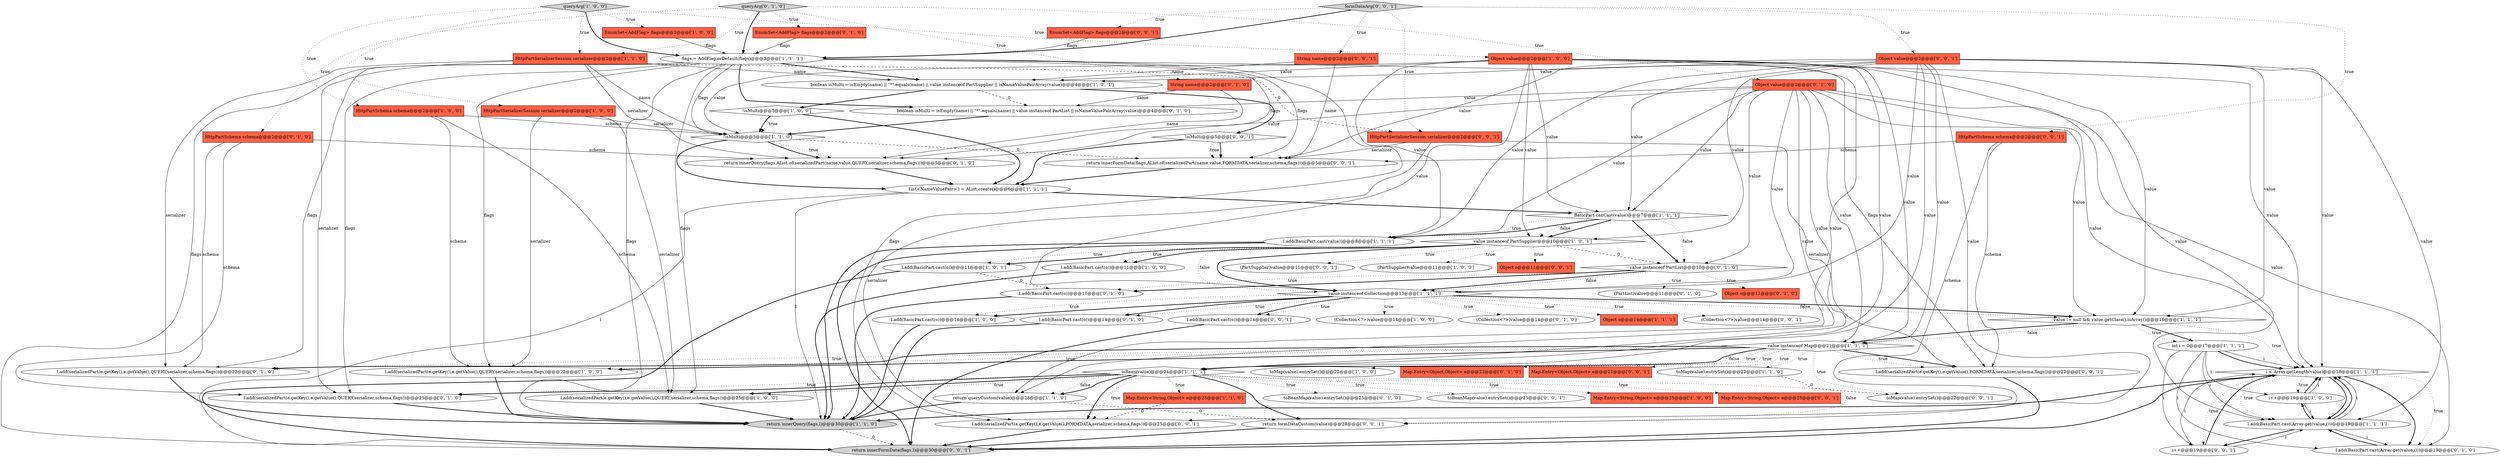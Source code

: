 digraph {
14 [style = filled, label = "l.add(BasicPart.cast(o))@@@11@@@['1', '0', '1']", fillcolor = white, shape = ellipse image = "AAA0AAABBB1BBB"];
36 [style = filled, label = "l.add(BasicPart.cast(o))@@@14@@@['0', '1', '0']", fillcolor = white, shape = ellipse image = "AAA0AAABBB2BBB"];
42 [style = filled, label = "HttpPartSchema schema@@@2@@@['0', '1', '0']", fillcolor = tomato, shape = box image = "AAA0AAABBB2BBB"];
2 [style = filled, label = "HttpPartSchema schema@@@2@@@['1', '0', '0']", fillcolor = tomato, shape = box image = "AAA0AAABBB1BBB"];
68 [style = filled, label = "l.add(BasicPart.cast(o))@@@14@@@['0', '0', '1']", fillcolor = white, shape = ellipse image = "AAA0AAABBB3BBB"];
51 [style = filled, label = "boolean isMulti = isEmpty(name) || \"*\".equals(name) || value instanceof PartList || isNameValuePairArray(value)@@@4@@@['0', '1', '0']", fillcolor = white, shape = ellipse image = "AAA1AAABBB2BBB"];
55 [style = filled, label = "(PartSupplier)value@@@11@@@['0', '0', '1']", fillcolor = white, shape = ellipse image = "AAA0AAABBB3BBB"];
58 [style = filled, label = "Map.Entry<Object,Object> e@@@22@@@['0', '0', '1']", fillcolor = tomato, shape = box image = "AAA0AAABBB3BBB"];
56 [style = filled, label = "Object value@@@2@@@['0', '0', '1']", fillcolor = tomato, shape = box image = "AAA0AAABBB3BBB"];
64 [style = filled, label = "EnumSet<AddFlag> flags@@@2@@@['0', '0', '1']", fillcolor = tomato, shape = box image = "AAA0AAABBB3BBB"];
43 [style = filled, label = "l.add(serializedPart(e.getKey(),e.getValue(),QUERY,serializer,schema,flags))@@@22@@@['0', '1', '0']", fillcolor = white, shape = ellipse image = "AAA0AAABBB2BBB"];
66 [style = filled, label = "l.add(serializedPart(e.getKey(),e.getValue(),FORMDATA,serializer,schema,flags))@@@25@@@['0', '0', '1']", fillcolor = white, shape = ellipse image = "AAA0AAABBB3BBB"];
53 [style = filled, label = "value instanceof PartList@@@10@@@['0', '1', '0']", fillcolor = white, shape = diamond image = "AAA1AAABBB2BBB"];
20 [style = filled, label = "BasicPart.canCast(value)@@@7@@@['1', '1', '1']", fillcolor = white, shape = diamond image = "AAA0AAABBB1BBB"];
16 [style = filled, label = "Object o@@@14@@@['1', '1', '1']", fillcolor = tomato, shape = box image = "AAA0AAABBB1BBB"];
8 [style = filled, label = "isBean(value)@@@24@@@['1', '1', '1']", fillcolor = white, shape = diamond image = "AAA0AAABBB1BBB"];
19 [style = filled, label = "!isMulti@@@5@@@['1', '1', '0']", fillcolor = white, shape = diamond image = "AAA0AAABBB1BBB"];
24 [style = filled, label = "List<NameValuePair> l = AList.create()@@@6@@@['1', '1', '1']", fillcolor = white, shape = ellipse image = "AAA0AAABBB1BBB"];
25 [style = filled, label = "toMap(value).entrySet()@@@22@@@['1', '0', '0']", fillcolor = white, shape = ellipse image = "AAA0AAABBB1BBB"];
30 [style = filled, label = "toMap(value).entrySet()@@@22@@@['1', '1', '0']", fillcolor = white, shape = ellipse image = "AAA0AAABBB1BBB"];
31 [style = filled, label = "value instanceof Map@@@21@@@['1', '1', '1']", fillcolor = white, shape = diamond image = "AAA0AAABBB1BBB"];
5 [style = filled, label = "l.add(BasicPart.cast(o))@@@14@@@['1', '0', '0']", fillcolor = white, shape = ellipse image = "AAA0AAABBB1BBB"];
52 [style = filled, label = "toBeanMap(value).entrySet()@@@25@@@['0', '1', '0']", fillcolor = white, shape = ellipse image = "AAA0AAABBB2BBB"];
21 [style = filled, label = "HttpPartSerializerSession serializer@@@2@@@['1', '1', '0']", fillcolor = tomato, shape = box image = "AAA0AAABBB1BBB"];
23 [style = filled, label = "int i = 0@@@17@@@['1', '1', '1']", fillcolor = white, shape = ellipse image = "AAA0AAABBB1BBB"];
3 [style = filled, label = "i < Array.getLength(value)@@@18@@@['1', '1', '1']", fillcolor = white, shape = diamond image = "AAA0AAABBB1BBB"];
72 [style = filled, label = "return innerFormData(flags,l)@@@30@@@['0', '0', '1']", fillcolor = lightgray, shape = ellipse image = "AAA0AAABBB3BBB"];
7 [style = filled, label = "EnumSet<AddFlag> flags@@@2@@@['1', '0', '0']", fillcolor = tomato, shape = box image = "AAA0AAABBB1BBB"];
26 [style = filled, label = "Map.Entry<String,Object> e@@@25@@@['1', '1', '0']", fillcolor = tomato, shape = box image = "AAA0AAABBB1BBB"];
27 [style = filled, label = "flags = AddFlag.orDefault(flags)@@@3@@@['1', '1', '1']", fillcolor = white, shape = ellipse image = "AAA0AAABBB1BBB"];
33 [style = filled, label = "return innerQuery(flags,l)@@@30@@@['1', '1', '0']", fillcolor = lightgray, shape = ellipse image = "AAA0AAABBB1BBB"];
35 [style = filled, label = "value instanceof PartSupplier@@@10@@@['1', '0', '1']", fillcolor = white, shape = diamond image = "AAA0AAABBB1BBB"];
59 [style = filled, label = "toBeanMap(value).entrySet()@@@25@@@['0', '0', '1']", fillcolor = white, shape = ellipse image = "AAA0AAABBB3BBB"];
38 [style = filled, label = "(PartList)value@@@11@@@['0', '1', '0']", fillcolor = white, shape = ellipse image = "AAA0AAABBB2BBB"];
12 [style = filled, label = "Map.Entry<String,Object> e@@@25@@@['1', '0', '0']", fillcolor = tomato, shape = box image = "AAA0AAABBB1BBB"];
18 [style = filled, label = "!isMulti@@@5@@@['1', '0', '0']", fillcolor = white, shape = diamond image = "AAA0AAABBB1BBB"];
11 [style = filled, label = "l.add(BasicPart.cast(o))@@@11@@@['1', '0', '0']", fillcolor = white, shape = ellipse image = "AAA0AAABBB1BBB"];
63 [style = filled, label = "(Collection<?>)value@@@14@@@['0', '0', '1']", fillcolor = white, shape = ellipse image = "AAA0AAABBB3BBB"];
45 [style = filled, label = "l.add(serializedPart(e.getKey(),e.getValue(),QUERY,serializer,schema,flags))@@@25@@@['0', '1', '0']", fillcolor = white, shape = ellipse image = "AAA0AAABBB2BBB"];
50 [style = filled, label = "l.add(BasicPart.cast(o))@@@11@@@['0', '1', '0']", fillcolor = white, shape = ellipse image = "AAA1AAABBB2BBB"];
61 [style = filled, label = "return innerFormData(flags,AList.of(serializedPart(name,value,FORMDATA,serializer,schema,flags)))@@@5@@@['0', '0', '1']", fillcolor = white, shape = ellipse image = "AAA0AAABBB3BBB"];
0 [style = filled, label = "i++@@@19@@@['1', '0', '0']", fillcolor = white, shape = ellipse image = "AAA0AAABBB1BBB"];
9 [style = filled, label = "(PartSupplier)value@@@11@@@['1', '0', '0']", fillcolor = white, shape = ellipse image = "AAA0AAABBB1BBB"];
15 [style = filled, label = "Object value@@@2@@@['1', '0', '0']", fillcolor = tomato, shape = box image = "AAA0AAABBB1BBB"];
37 [style = filled, label = "return innerQuery(flags,AList.of(serializedPart(name,value,QUERY,serializer,schema,flags)))@@@5@@@['0', '1', '0']", fillcolor = white, shape = ellipse image = "AAA0AAABBB2BBB"];
74 [style = filled, label = "Object o@@@11@@@['0', '0', '1']", fillcolor = tomato, shape = box image = "AAA0AAABBB3BBB"];
4 [style = filled, label = "l.add(serializedPart(e.getKey(),e.getValue(),QUERY,serializer,schema,flags))@@@25@@@['1', '0', '0']", fillcolor = white, shape = ellipse image = "AAA0AAABBB1BBB"];
54 [style = filled, label = "String name@@@2@@@['0', '0', '1']", fillcolor = tomato, shape = box image = "AAA0AAABBB3BBB"];
41 [style = filled, label = "String name@@@2@@@['0', '1', '0']", fillcolor = tomato, shape = box image = "AAA0AAABBB2BBB"];
10 [style = filled, label = "HttpPartSerializerSession serializer@@@2@@@['1', '0', '0']", fillcolor = tomato, shape = box image = "AAA0AAABBB1BBB"];
39 [style = filled, label = "Map.Entry<Object,Object> e@@@22@@@['0', '1', '0']", fillcolor = tomato, shape = box image = "AAA0AAABBB2BBB"];
40 [style = filled, label = "Object value@@@2@@@['0', '1', '0']", fillcolor = tomato, shape = box image = "AAA0AAABBB2BBB"];
13 [style = filled, label = "(Collection<?>)value@@@14@@@['1', '0', '0']", fillcolor = white, shape = ellipse image = "AAA0AAABBB1BBB"];
49 [style = filled, label = "EnumSet<AddFlag> flags@@@2@@@['0', '1', '0']", fillcolor = tomato, shape = box image = "AAA0AAABBB2BBB"];
70 [style = filled, label = "toMap(value).entrySet()@@@22@@@['0', '0', '1']", fillcolor = white, shape = ellipse image = "AAA0AAABBB3BBB"];
65 [style = filled, label = "l.add(serializedPart(e.getKey(),e.getValue(),FORMDATA,serializer,schema,flags))@@@22@@@['0', '0', '1']", fillcolor = white, shape = ellipse image = "AAA0AAABBB3BBB"];
48 [style = filled, label = "queryArg['0', '1', '0']", fillcolor = lightgray, shape = diamond image = "AAA0AAABBB2BBB"];
62 [style = filled, label = "HttpPartSchema schema@@@2@@@['0', '0', '1']", fillcolor = tomato, shape = box image = "AAA0AAABBB3BBB"];
44 [style = filled, label = "Object o@@@11@@@['0', '1', '0']", fillcolor = tomato, shape = box image = "AAA0AAABBB2BBB"];
28 [style = filled, label = "l.add(BasicPart.cast(value))@@@8@@@['1', '1', '1']", fillcolor = white, shape = ellipse image = "AAA0AAABBB1BBB"];
34 [style = filled, label = "queryArg['1', '0', '0']", fillcolor = lightgray, shape = diamond image = "AAA0AAABBB1BBB"];
47 [style = filled, label = "l.add(BasicPart.cast(Array.get(value,i)))@@@19@@@['0', '1', '0']", fillcolor = white, shape = ellipse image = "AAA0AAABBB2BBB"];
6 [style = filled, label = "boolean isMulti = isEmpty(name) || \"*\".equals(name) || value instanceof PartSupplier || isNameValuePairArray(value)@@@4@@@['1', '0', '1']", fillcolor = white, shape = ellipse image = "AAA0AAABBB1BBB"];
71 [style = filled, label = "i++@@@19@@@['0', '0', '1']", fillcolor = white, shape = ellipse image = "AAA0AAABBB3BBB"];
69 [style = filled, label = "return formDataCustom(value)@@@28@@@['0', '0', '1']", fillcolor = white, shape = ellipse image = "AAA0AAABBB3BBB"];
29 [style = filled, label = "l.add(BasicPart.cast(Array.get(value,i)))@@@19@@@['1', '1', '1']", fillcolor = white, shape = ellipse image = "AAA0AAABBB1BBB"];
46 [style = filled, label = "(Collection<?>)value@@@14@@@['0', '1', '0']", fillcolor = white, shape = ellipse image = "AAA0AAABBB2BBB"];
60 [style = filled, label = "Map.Entry<String,Object> e@@@25@@@['0', '0', '1']", fillcolor = tomato, shape = box image = "AAA0AAABBB3BBB"];
67 [style = filled, label = "formDataArg['0', '0', '1']", fillcolor = lightgray, shape = diamond image = "AAA0AAABBB3BBB"];
22 [style = filled, label = "value instanceof Collection@@@13@@@['1', '1', '1']", fillcolor = white, shape = diamond image = "AAA0AAABBB1BBB"];
73 [style = filled, label = "HttpPartSerializerSession serializer@@@2@@@['0', '0', '1']", fillcolor = tomato, shape = box image = "AAA0AAABBB3BBB"];
1 [style = filled, label = "l.add(serializedPart(e.getKey(),e.getValue(),QUERY,serializer,schema,flags))@@@22@@@['1', '0', '0']", fillcolor = white, shape = ellipse image = "AAA0AAABBB1BBB"];
57 [style = filled, label = "!isMulti@@@5@@@['0', '0', '1']", fillcolor = white, shape = diamond image = "AAA0AAABBB3BBB"];
17 [style = filled, label = "return queryCustom(value)@@@28@@@['1', '1', '0']", fillcolor = white, shape = ellipse image = "AAA0AAABBB1BBB"];
32 [style = filled, label = "value != null && value.getClass().isArray()@@@16@@@['1', '1', '1']", fillcolor = white, shape = diamond image = "AAA0AAABBB1BBB"];
21->37 [style = solid, label="serializer"];
31->25 [style = dotted, label="true"];
32->23 [style = bold, label=""];
62->66 [style = solid, label="schema"];
68->72 [style = bold, label=""];
3->29 [style = dotted, label="true"];
56->8 [style = solid, label="value"];
64->27 [style = solid, label="flags"];
45->33 [style = bold, label=""];
48->27 [style = bold, label=""];
56->22 [style = solid, label="value"];
10->19 [style = solid, label="serializer"];
27->65 [style = solid, label="flags"];
15->31 [style = solid, label="value"];
8->52 [style = dotted, label="true"];
29->47 [style = solid, label="i"];
71->3 [style = bold, label=""];
28->72 [style = bold, label=""];
15->8 [style = solid, label="value"];
56->28 [style = solid, label="value"];
32->23 [style = dotted, label="true"];
73->65 [style = solid, label="serializer"];
56->20 [style = solid, label="value"];
6->57 [style = bold, label=""];
27->43 [style = solid, label="flags"];
15->19 [style = solid, label="value"];
23->47 [style = solid, label="i"];
1->33 [style = bold, label=""];
40->3 [style = solid, label="value"];
69->72 [style = bold, label=""];
15->6 [style = solid, label="value"];
19->61 [style = dashed, label="0"];
67->56 [style = dotted, label="true"];
2->1 [style = solid, label="schema"];
35->22 [style = dotted, label="false"];
8->26 [style = dotted, label="true"];
71->3 [style = solid, label="i"];
19->37 [style = dotted, label="true"];
40->17 [style = solid, label="value"];
31->30 [style = dotted, label="true"];
54->6 [style = solid, label="name"];
10->1 [style = solid, label="serializer"];
7->27 [style = solid, label="flags"];
34->7 [style = dotted, label="true"];
5->33 [style = bold, label=""];
40->47 [style = solid, label="value"];
23->71 [style = solid, label="i"];
8->59 [style = dotted, label="true"];
42->45 [style = solid, label="schema"];
8->69 [style = bold, label=""];
3->47 [style = dotted, label="true"];
35->55 [style = dotted, label="true"];
57->24 [style = bold, label=""];
35->22 [style = bold, label=""];
17->69 [style = dashed, label="0"];
54->61 [style = solid, label="name"];
20->28 [style = dotted, label="true"];
14->50 [style = dashed, label="0"];
0->29 [style = solid, label="i"];
71->29 [style = solid, label="i"];
27->72 [style = solid, label="flags"];
40->20 [style = solid, label="value"];
57->61 [style = bold, label=""];
41->37 [style = solid, label="name"];
31->43 [style = bold, label=""];
40->32 [style = solid, label="value"];
66->72 [style = bold, label=""];
15->17 [style = solid, label="value"];
73->61 [style = solid, label="serializer"];
33->72 [style = dashed, label="0"];
53->50 [style = dotted, label="true"];
67->62 [style = dotted, label="true"];
27->37 [style = solid, label="flags"];
32->31 [style = dotted, label="false"];
50->33 [style = bold, label=""];
26->66 [style = dashed, label="0"];
14->72 [style = bold, label=""];
40->51 [style = solid, label="value"];
23->29 [style = solid, label="i"];
40->8 [style = solid, label="value"];
10->4 [style = solid, label="serializer"];
2->19 [style = solid, label="schema"];
3->71 [style = dotted, label="true"];
20->35 [style = bold, label=""];
8->69 [style = dotted, label="false"];
34->10 [style = dotted, label="true"];
8->17 [style = dotted, label="false"];
28->33 [style = bold, label=""];
56->32 [style = solid, label="value"];
22->36 [style = dotted, label="true"];
22->36 [style = bold, label=""];
3->47 [style = bold, label=""];
22->32 [style = dotted, label="false"];
27->1 [style = solid, label="flags"];
73->66 [style = solid, label="serializer"];
27->45 [style = solid, label="flags"];
18->19 [style = dotted, label="true"];
35->53 [style = dashed, label="0"];
65->72 [style = bold, label=""];
24->33 [style = solid, label="l"];
20->35 [style = dotted, label="false"];
35->11 [style = bold, label=""];
35->9 [style = dotted, label="true"];
22->46 [style = dotted, label="true"];
41->51 [style = solid, label="name"];
43->33 [style = bold, label=""];
53->50 [style = bold, label=""];
56->35 [style = solid, label="value"];
56->29 [style = solid, label="value"];
35->14 [style = dotted, label="true"];
20->53 [style = dotted, label="false"];
17->33 [style = bold, label=""];
62->65 [style = solid, label="schema"];
3->33 [style = bold, label=""];
3->29 [style = bold, label=""];
27->33 [style = solid, label="flags"];
15->28 [style = solid, label="value"];
27->66 [style = solid, label="flags"];
35->74 [style = dotted, label="true"];
6->18 [style = bold, label=""];
40->22 [style = solid, label="value"];
29->3 [style = bold, label=""];
35->11 [style = dotted, label="true"];
37->24 [style = bold, label=""];
8->60 [style = dotted, label="true"];
56->61 [style = solid, label="value"];
51->19 [style = bold, label=""];
19->37 [style = bold, label=""];
40->53 [style = solid, label="value"];
24->20 [style = bold, label=""];
31->8 [style = dotted, label="false"];
21->45 [style = solid, label="serializer"];
6->51 [style = dashed, label="0"];
22->68 [style = dotted, label="true"];
48->49 [style = dotted, label="true"];
22->63 [style = dotted, label="true"];
21->73 [style = dashed, label="0"];
24->72 [style = solid, label="l"];
32->3 [style = dotted, label="true"];
48->41 [style = dotted, label="true"];
56->31 [style = solid, label="value"];
0->3 [style = bold, label=""];
19->24 [style = bold, label=""];
31->70 [style = dotted, label="true"];
67->27 [style = bold, label=""];
0->3 [style = solid, label="i"];
23->3 [style = solid, label="i"];
48->21 [style = dotted, label="true"];
3->72 [style = bold, label=""];
22->32 [style = bold, label=""];
31->43 [style = dotted, label="true"];
40->31 [style = solid, label="value"];
4->33 [style = bold, label=""];
29->3 [style = solid, label="i"];
53->44 [style = dotted, label="true"];
29->71 [style = bold, label=""];
8->66 [style = dotted, label="true"];
67->64 [style = dotted, label="true"];
36->33 [style = bold, label=""];
22->13 [style = dotted, label="true"];
27->6 [style = bold, label=""];
22->5 [style = dotted, label="true"];
21->19 [style = solid, label="name"];
27->61 [style = solid, label="flags"];
31->39 [style = dotted, label="true"];
57->61 [style = dotted, label="true"];
53->22 [style = bold, label=""];
67->54 [style = dotted, label="true"];
23->0 [style = solid, label="i"];
56->69 [style = solid, label="value"];
67->73 [style = dotted, label="true"];
15->20 [style = solid, label="value"];
42->37 [style = solid, label="schema"];
20->53 [style = bold, label=""];
56->6 [style = solid, label="value"];
23->3 [style = bold, label=""];
22->5 [style = bold, label=""];
15->29 [style = solid, label="value"];
15->3 [style = solid, label="value"];
11->33 [style = bold, label=""];
31->1 [style = bold, label=""];
22->68 [style = bold, label=""];
42->43 [style = solid, label="schema"];
8->4 [style = bold, label=""];
27->19 [style = solid, label="flags"];
22->16 [style = dotted, label="true"];
31->65 [style = bold, label=""];
15->22 [style = solid, label="value"];
18->24 [style = bold, label=""];
30->70 [style = dashed, label="0"];
2->4 [style = solid, label="schema"];
48->42 [style = dotted, label="true"];
31->8 [style = bold, label=""];
31->58 [style = dotted, label="true"];
15->35 [style = solid, label="value"];
27->4 [style = solid, label="flags"];
21->43 [style = solid, label="serializer"];
62->61 [style = solid, label="schema"];
8->17 [style = bold, label=""];
56->3 [style = solid, label="value"];
53->38 [style = dotted, label="true"];
27->51 [style = bold, label=""];
31->65 [style = dotted, label="true"];
31->1 [style = dotted, label="true"];
29->0 [style = bold, label=""];
3->0 [style = dotted, label="true"];
8->66 [style = bold, label=""];
8->12 [style = dotted, label="true"];
34->2 [style = dotted, label="true"];
18->19 [style = bold, label=""];
32->31 [style = bold, label=""];
61->24 [style = bold, label=""];
15->32 [style = solid, label="value"];
40->37 [style = solid, label="value"];
20->28 [style = bold, label=""];
49->27 [style = solid, label="flags"];
34->15 [style = dotted, label="true"];
8->45 [style = dotted, label="true"];
48->40 [style = dotted, label="true"];
8->45 [style = bold, label=""];
34->21 [style = dotted, label="true"];
8->4 [style = dotted, label="true"];
21->6 [style = solid, label="name"];
40->28 [style = solid, label="value"];
35->14 [style = bold, label=""];
47->29 [style = bold, label=""];
53->22 [style = dotted, label="false"];
34->27 [style = bold, label=""];
}
